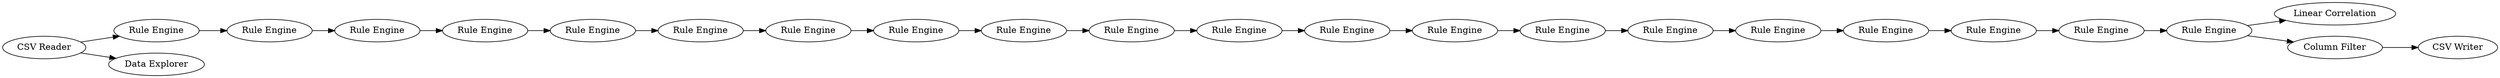 digraph {
	"-6210443628403994262_22" [label="Rule Engine"]
	"-8487351157551261161_13" [label="Rule Engine"]
	"3725329606643256589_4" [label="Rule Engine"]
	"-3190871768075496093_17" [label="Rule Engine"]
	"3725329606643256589_3" [label="Rule Engine"]
	"-6210443628403994262_23" [label="Rule Engine"]
	"-6210443628403994262_19" [label="Rule Engine"]
	"-3190871768075496093_16" [label="Rule Engine"]
	"3725329606643256589_7" [label="Rule Engine"]
	"-4993886863367063212_29" [label="CSV Writer"]
	"-6210443628403994262_26" [label="Rule Engine"]
	"3725329606643256589_6" [label="Rule Engine"]
	"-6210443628403994262_20" [label="Rule Engine"]
	"-4993886863367063212_14" [label="Linear Correlation"]
	"-6210443628403994262_21" [label="Rule Engine"]
	"-8487351157551261161_10" [label="Rule Engine"]
	"-4993886863367063212_1" [label="CSV Reader"]
	"-8487351157551261161_8" [label="Rule Engine"]
	"-6210443628403994262_25" [label="Rule Engine"]
	"-8487351157551261161_12" [label="Rule Engine"]
	"-6210443628403994262_24" [label="Rule Engine"]
	"-4993886863367063212_2" [label="Data Explorer"]
	"-4993886863367063212_28" [label="Column Filter"]
	"-8487351157551261161_11" [label="Rule Engine"]
	"3725329606643256589_5" [label="Rule Engine"]
	"-8487351157551261161_8" -> "-8487351157551261161_10"
	"-8487351157551261161_13" -> "-3190871768075496093_16"
	"-6210443628403994262_20" -> "-6210443628403994262_21"
	"-6210443628403994262_26" -> "-4993886863367063212_28"
	"3725329606643256589_6" -> "3725329606643256589_7"
	"-6210443628403994262_22" -> "-6210443628403994262_23"
	"-8487351157551261161_12" -> "-8487351157551261161_13"
	"3725329606643256589_3" -> "3725329606643256589_4"
	"-6210443628403994262_25" -> "-6210443628403994262_26"
	"-6210443628403994262_24" -> "-6210443628403994262_25"
	"-4993886863367063212_1" -> "-4993886863367063212_2"
	"-8487351157551261161_11" -> "-8487351157551261161_12"
	"-4993886863367063212_28" -> "-4993886863367063212_29"
	"-6210443628403994262_19" -> "-6210443628403994262_20"
	"-6210443628403994262_26" -> "-4993886863367063212_14"
	"3725329606643256589_5" -> "3725329606643256589_6"
	"-6210443628403994262_21" -> "-6210443628403994262_22"
	"-3190871768075496093_17" -> "-6210443628403994262_19"
	"-8487351157551261161_10" -> "-8487351157551261161_11"
	"3725329606643256589_7" -> "-8487351157551261161_8"
	"3725329606643256589_4" -> "3725329606643256589_5"
	"-4993886863367063212_1" -> "3725329606643256589_3"
	"-6210443628403994262_23" -> "-6210443628403994262_24"
	"-3190871768075496093_16" -> "-3190871768075496093_17"
	rankdir=LR
}
